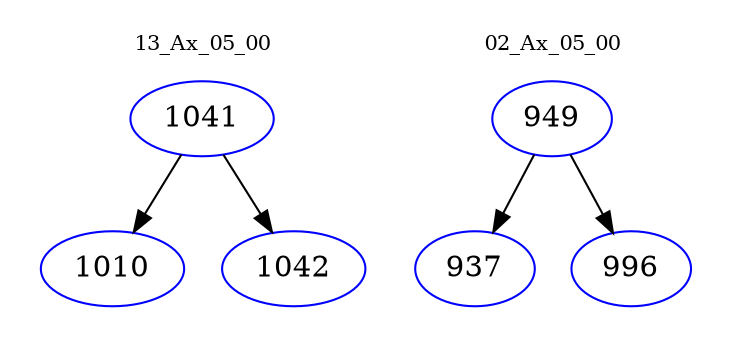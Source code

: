 digraph{
subgraph cluster_0 {
color = white
label = "13_Ax_05_00";
fontsize=10;
T0_1041 [label="1041", color="blue"]
T0_1041 -> T0_1010 [color="black"]
T0_1010 [label="1010", color="blue"]
T0_1041 -> T0_1042 [color="black"]
T0_1042 [label="1042", color="blue"]
}
subgraph cluster_1 {
color = white
label = "02_Ax_05_00";
fontsize=10;
T1_949 [label="949", color="blue"]
T1_949 -> T1_937 [color="black"]
T1_937 [label="937", color="blue"]
T1_949 -> T1_996 [color="black"]
T1_996 [label="996", color="blue"]
}
}
